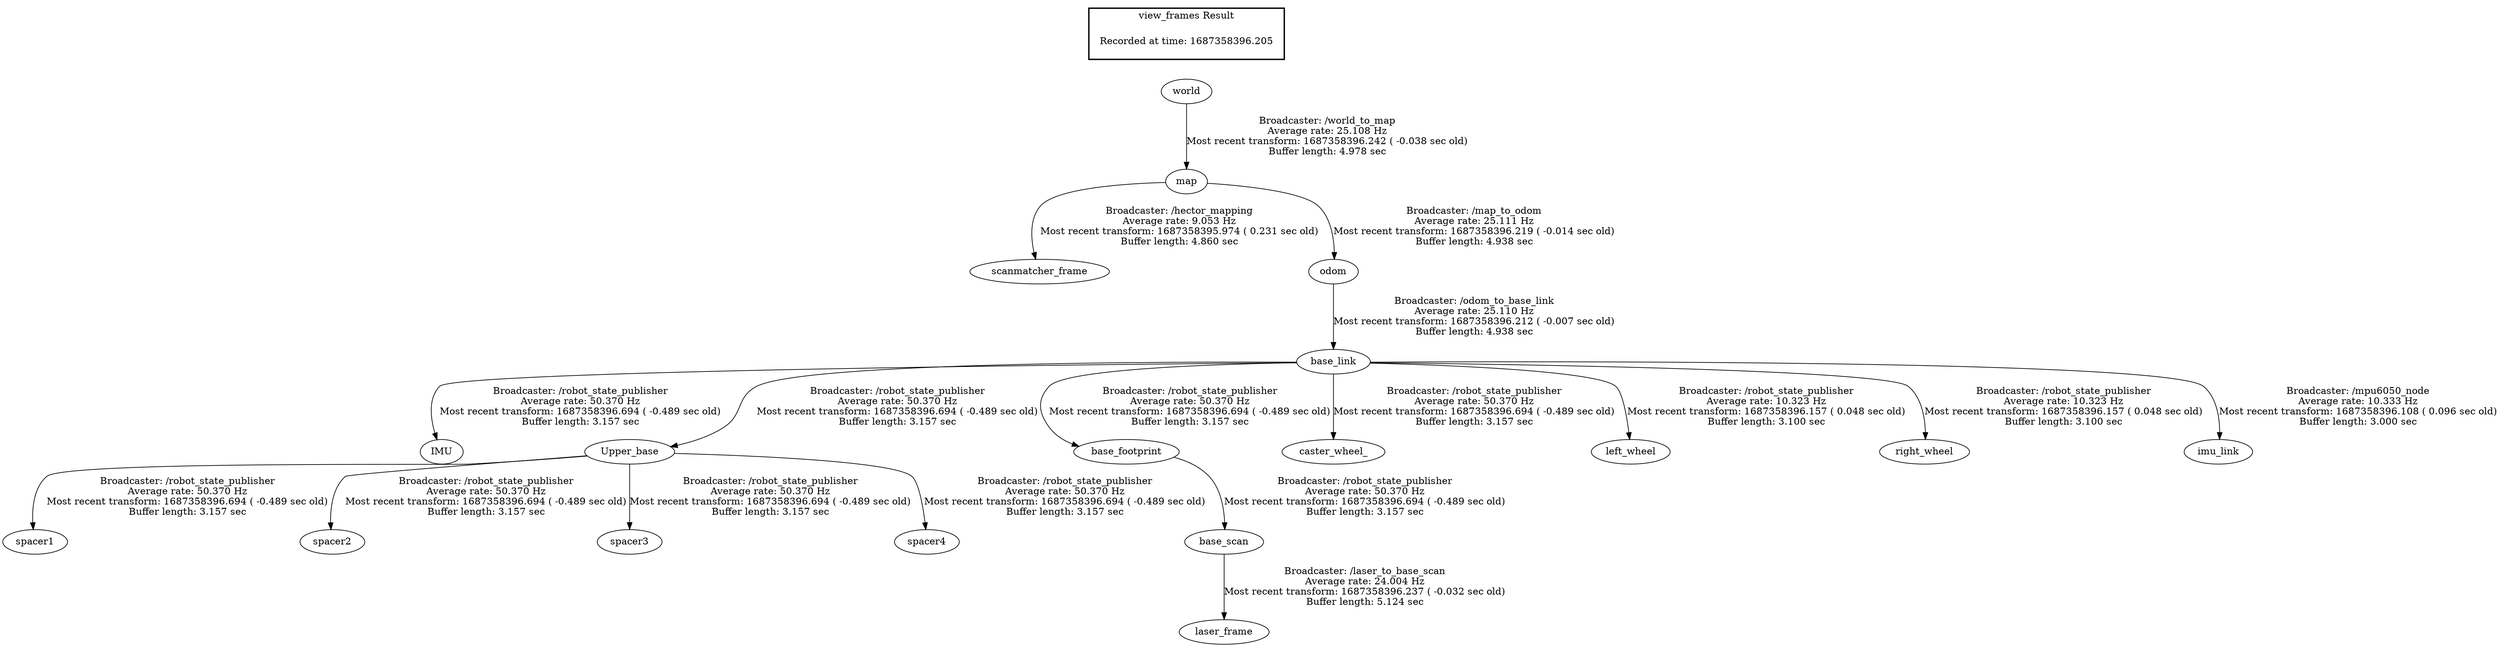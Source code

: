 digraph G {
"world" -> "map"[label="Broadcaster: /world_to_map\nAverage rate: 25.108 Hz\nMost recent transform: 1687358396.242 ( -0.038 sec old)\nBuffer length: 4.978 sec\n"];
"base_scan" -> "laser_frame"[label="Broadcaster: /laser_to_base_scan\nAverage rate: 24.004 Hz\nMost recent transform: 1687358396.237 ( -0.032 sec old)\nBuffer length: 5.124 sec\n"];
"map" -> "scanmatcher_frame"[label="Broadcaster: /hector_mapping\nAverage rate: 9.053 Hz\nMost recent transform: 1687358395.974 ( 0.231 sec old)\nBuffer length: 4.860 sec\n"];
"odom" -> "base_link"[label="Broadcaster: /odom_to_base_link\nAverage rate: 25.110 Hz\nMost recent transform: 1687358396.212 ( -0.007 sec old)\nBuffer length: 4.938 sec\n"];
"map" -> "odom"[label="Broadcaster: /map_to_odom\nAverage rate: 25.111 Hz\nMost recent transform: 1687358396.219 ( -0.014 sec old)\nBuffer length: 4.938 sec\n"];
"base_link" -> "IMU"[label="Broadcaster: /robot_state_publisher\nAverage rate: 50.370 Hz\nMost recent transform: 1687358396.694 ( -0.489 sec old)\nBuffer length: 3.157 sec\n"];
"base_link" -> "Upper_base"[label="Broadcaster: /robot_state_publisher\nAverage rate: 50.370 Hz\nMost recent transform: 1687358396.694 ( -0.489 sec old)\nBuffer length: 3.157 sec\n"];
"base_link" -> "base_footprint"[label="Broadcaster: /robot_state_publisher\nAverage rate: 50.370 Hz\nMost recent transform: 1687358396.694 ( -0.489 sec old)\nBuffer length: 3.157 sec\n"];
"base_footprint" -> "base_scan"[label="Broadcaster: /robot_state_publisher\nAverage rate: 50.370 Hz\nMost recent transform: 1687358396.694 ( -0.489 sec old)\nBuffer length: 3.157 sec\n"];
"base_link" -> "caster_wheel_"[label="Broadcaster: /robot_state_publisher\nAverage rate: 50.370 Hz\nMost recent transform: 1687358396.694 ( -0.489 sec old)\nBuffer length: 3.157 sec\n"];
"Upper_base" -> "spacer1"[label="Broadcaster: /robot_state_publisher\nAverage rate: 50.370 Hz\nMost recent transform: 1687358396.694 ( -0.489 sec old)\nBuffer length: 3.157 sec\n"];
"Upper_base" -> "spacer2"[label="Broadcaster: /robot_state_publisher\nAverage rate: 50.370 Hz\nMost recent transform: 1687358396.694 ( -0.489 sec old)\nBuffer length: 3.157 sec\n"];
"Upper_base" -> "spacer3"[label="Broadcaster: /robot_state_publisher\nAverage rate: 50.370 Hz\nMost recent transform: 1687358396.694 ( -0.489 sec old)\nBuffer length: 3.157 sec\n"];
"Upper_base" -> "spacer4"[label="Broadcaster: /robot_state_publisher\nAverage rate: 50.370 Hz\nMost recent transform: 1687358396.694 ( -0.489 sec old)\nBuffer length: 3.157 sec\n"];
"base_link" -> "left_wheel"[label="Broadcaster: /robot_state_publisher\nAverage rate: 10.323 Hz\nMost recent transform: 1687358396.157 ( 0.048 sec old)\nBuffer length: 3.100 sec\n"];
"base_link" -> "right_wheel"[label="Broadcaster: /robot_state_publisher\nAverage rate: 10.323 Hz\nMost recent transform: 1687358396.157 ( 0.048 sec old)\nBuffer length: 3.100 sec\n"];
"base_link" -> "imu_link"[label="Broadcaster: /mpu6050_node\nAverage rate: 10.333 Hz\nMost recent transform: 1687358396.108 ( 0.096 sec old)\nBuffer length: 3.000 sec\n"];
edge [style=invis];
 subgraph cluster_legend { style=bold; color=black; label ="view_frames Result";
"Recorded at time: 1687358396.205"[ shape=plaintext ] ;
 }->"world";
}
